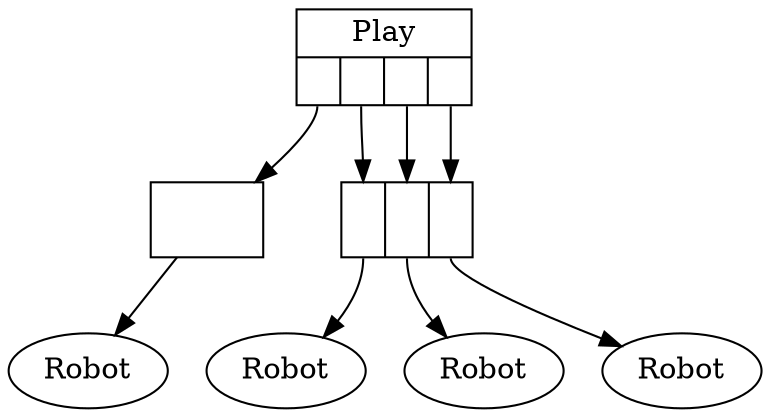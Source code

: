 digraph G
{
    node [shape = record];
    Play [label = "{Play|{<r1>|<r2>|<r3>|<r4>}}"];
    Sub1 [label = "<r1>"];
    Sub2 [label = "<r2>|<r3>|<r4>"];

    node [shape = ellipse];
    Robot1 [label = "Robot"];
    Robot2 [label = "Robot"];
    Robot3 [label = "Robot"];
    Robot4 [label = "Robot"];

    Play:r1 -> Sub1:r1;
    Play:r2 -> Sub2:r2;
    Play:r3 -> Sub2:r3;
    Play:r4 -> Sub2:r4;

    Sub1:r1 -> Robot1;
    Sub2:r2 -> Robot2;
    Sub2:r3 -> Robot3;
    Sub2:r4 -> Robot4;
}
